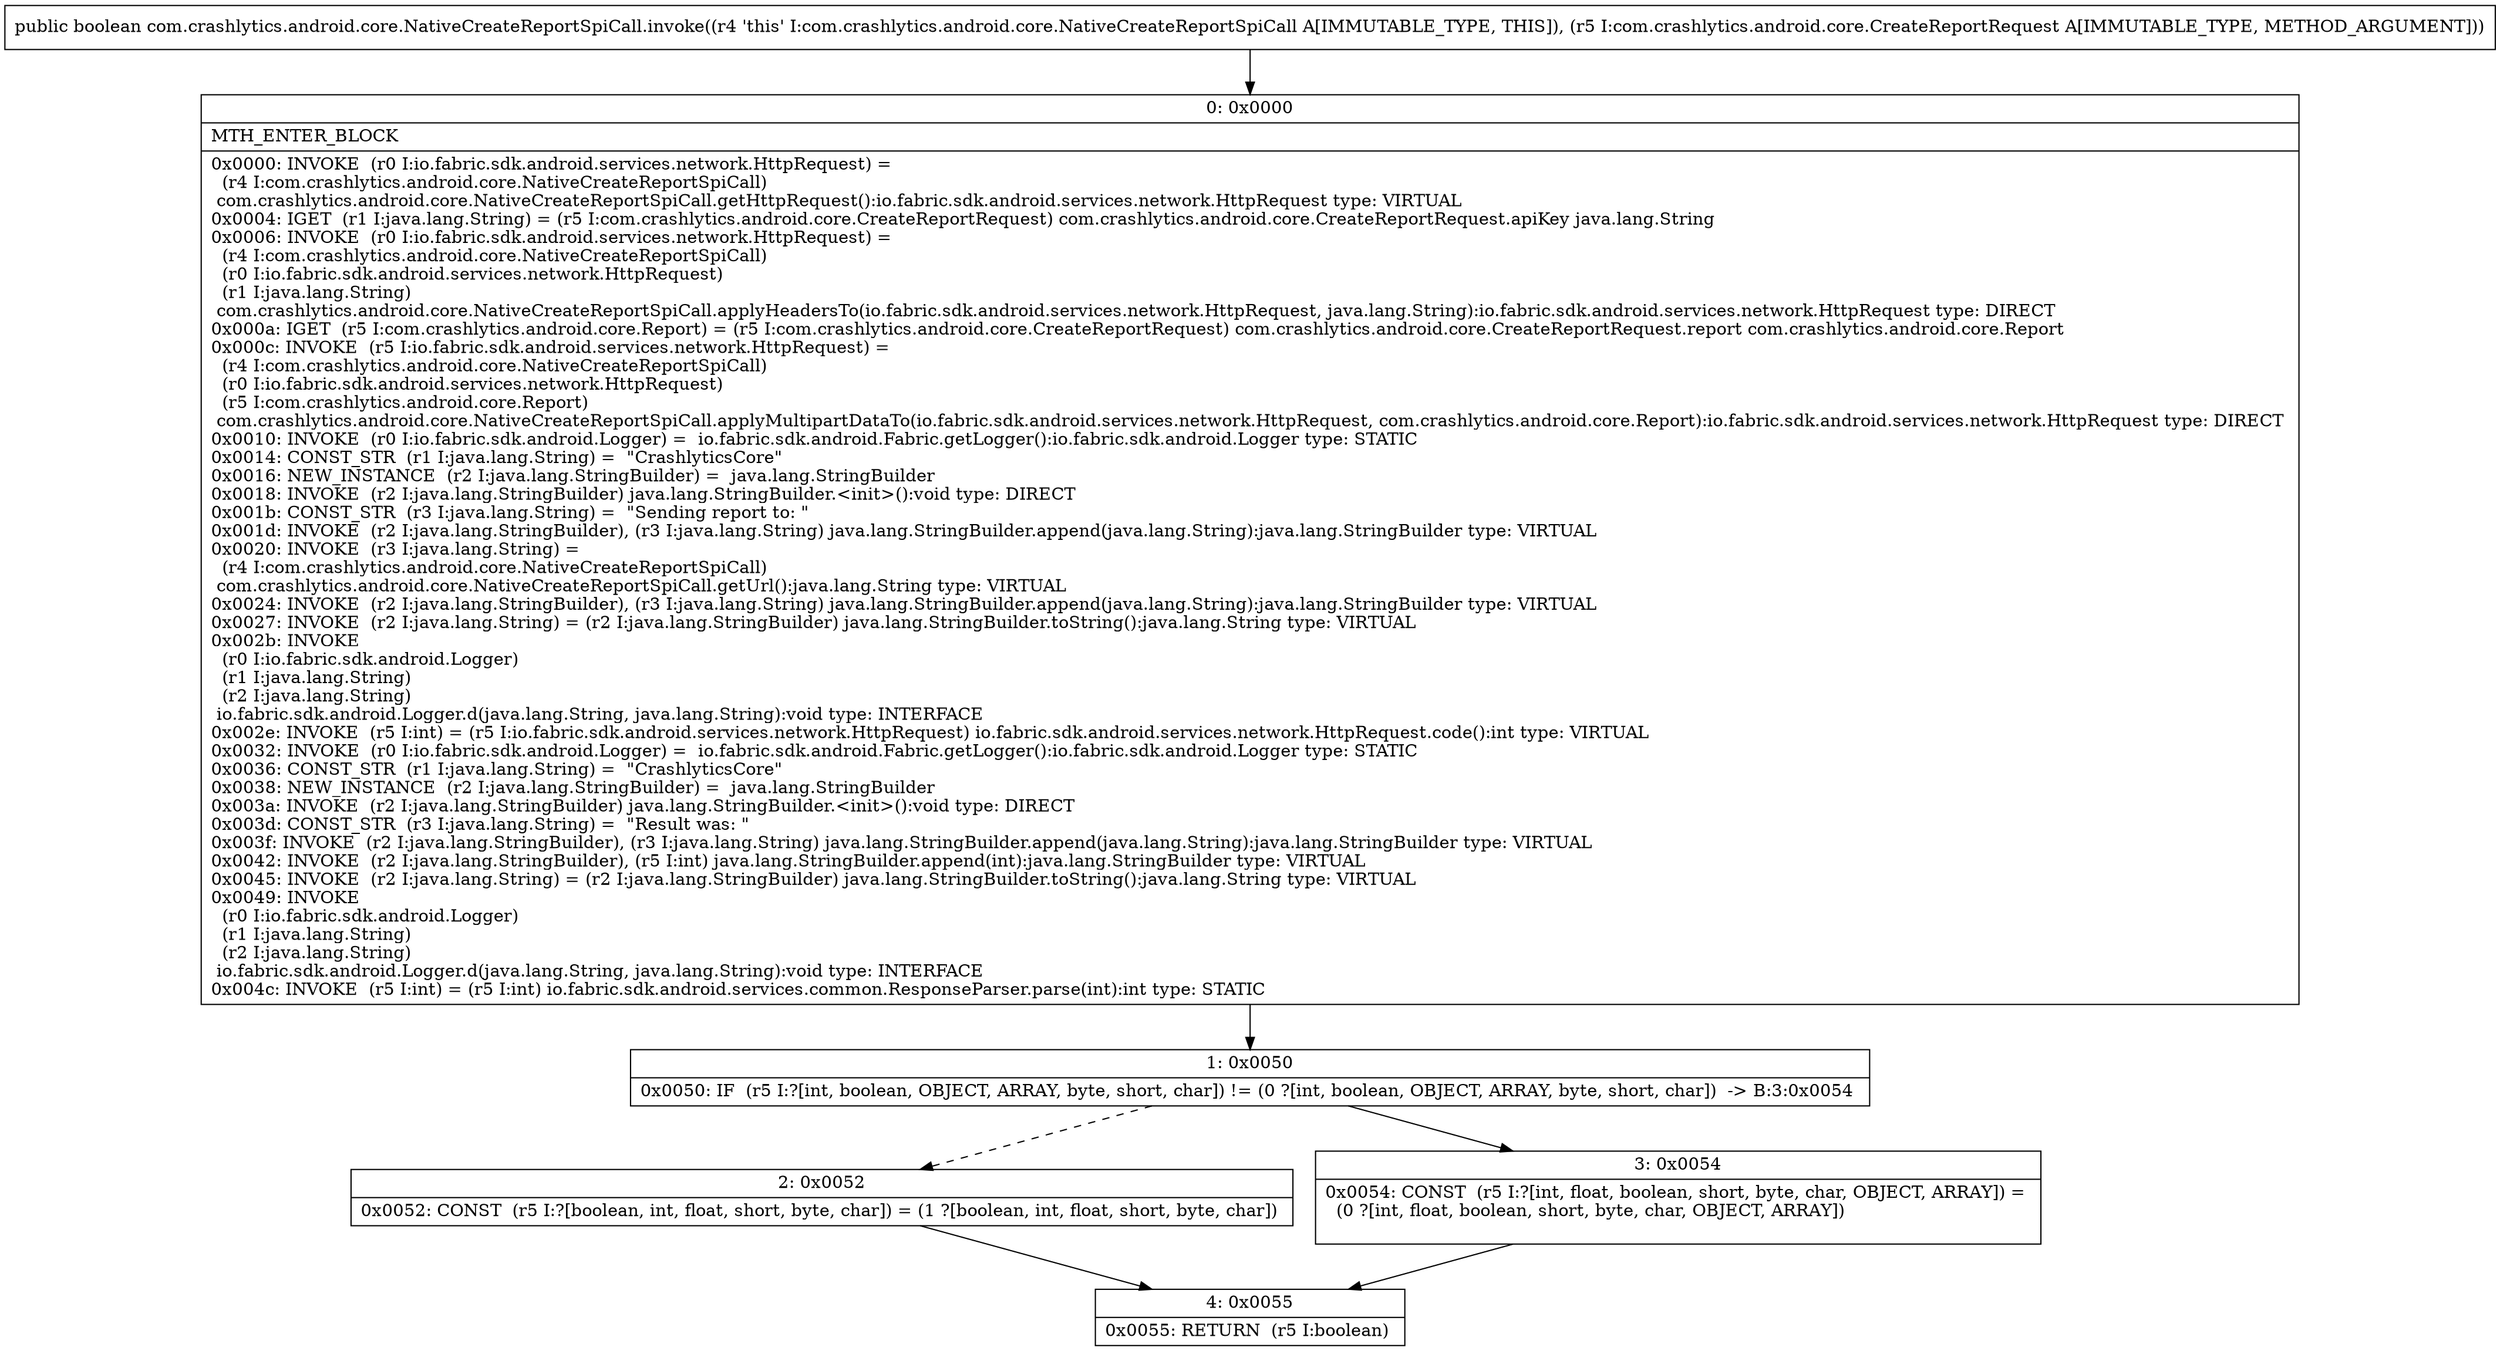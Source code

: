 digraph "CFG forcom.crashlytics.android.core.NativeCreateReportSpiCall.invoke(Lcom\/crashlytics\/android\/core\/CreateReportRequest;)Z" {
Node_0 [shape=record,label="{0\:\ 0x0000|MTH_ENTER_BLOCK\l|0x0000: INVOKE  (r0 I:io.fabric.sdk.android.services.network.HttpRequest) = \l  (r4 I:com.crashlytics.android.core.NativeCreateReportSpiCall)\l com.crashlytics.android.core.NativeCreateReportSpiCall.getHttpRequest():io.fabric.sdk.android.services.network.HttpRequest type: VIRTUAL \l0x0004: IGET  (r1 I:java.lang.String) = (r5 I:com.crashlytics.android.core.CreateReportRequest) com.crashlytics.android.core.CreateReportRequest.apiKey java.lang.String \l0x0006: INVOKE  (r0 I:io.fabric.sdk.android.services.network.HttpRequest) = \l  (r4 I:com.crashlytics.android.core.NativeCreateReportSpiCall)\l  (r0 I:io.fabric.sdk.android.services.network.HttpRequest)\l  (r1 I:java.lang.String)\l com.crashlytics.android.core.NativeCreateReportSpiCall.applyHeadersTo(io.fabric.sdk.android.services.network.HttpRequest, java.lang.String):io.fabric.sdk.android.services.network.HttpRequest type: DIRECT \l0x000a: IGET  (r5 I:com.crashlytics.android.core.Report) = (r5 I:com.crashlytics.android.core.CreateReportRequest) com.crashlytics.android.core.CreateReportRequest.report com.crashlytics.android.core.Report \l0x000c: INVOKE  (r5 I:io.fabric.sdk.android.services.network.HttpRequest) = \l  (r4 I:com.crashlytics.android.core.NativeCreateReportSpiCall)\l  (r0 I:io.fabric.sdk.android.services.network.HttpRequest)\l  (r5 I:com.crashlytics.android.core.Report)\l com.crashlytics.android.core.NativeCreateReportSpiCall.applyMultipartDataTo(io.fabric.sdk.android.services.network.HttpRequest, com.crashlytics.android.core.Report):io.fabric.sdk.android.services.network.HttpRequest type: DIRECT \l0x0010: INVOKE  (r0 I:io.fabric.sdk.android.Logger) =  io.fabric.sdk.android.Fabric.getLogger():io.fabric.sdk.android.Logger type: STATIC \l0x0014: CONST_STR  (r1 I:java.lang.String) =  \"CrashlyticsCore\" \l0x0016: NEW_INSTANCE  (r2 I:java.lang.StringBuilder) =  java.lang.StringBuilder \l0x0018: INVOKE  (r2 I:java.lang.StringBuilder) java.lang.StringBuilder.\<init\>():void type: DIRECT \l0x001b: CONST_STR  (r3 I:java.lang.String) =  \"Sending report to: \" \l0x001d: INVOKE  (r2 I:java.lang.StringBuilder), (r3 I:java.lang.String) java.lang.StringBuilder.append(java.lang.String):java.lang.StringBuilder type: VIRTUAL \l0x0020: INVOKE  (r3 I:java.lang.String) = \l  (r4 I:com.crashlytics.android.core.NativeCreateReportSpiCall)\l com.crashlytics.android.core.NativeCreateReportSpiCall.getUrl():java.lang.String type: VIRTUAL \l0x0024: INVOKE  (r2 I:java.lang.StringBuilder), (r3 I:java.lang.String) java.lang.StringBuilder.append(java.lang.String):java.lang.StringBuilder type: VIRTUAL \l0x0027: INVOKE  (r2 I:java.lang.String) = (r2 I:java.lang.StringBuilder) java.lang.StringBuilder.toString():java.lang.String type: VIRTUAL \l0x002b: INVOKE  \l  (r0 I:io.fabric.sdk.android.Logger)\l  (r1 I:java.lang.String)\l  (r2 I:java.lang.String)\l io.fabric.sdk.android.Logger.d(java.lang.String, java.lang.String):void type: INTERFACE \l0x002e: INVOKE  (r5 I:int) = (r5 I:io.fabric.sdk.android.services.network.HttpRequest) io.fabric.sdk.android.services.network.HttpRequest.code():int type: VIRTUAL \l0x0032: INVOKE  (r0 I:io.fabric.sdk.android.Logger) =  io.fabric.sdk.android.Fabric.getLogger():io.fabric.sdk.android.Logger type: STATIC \l0x0036: CONST_STR  (r1 I:java.lang.String) =  \"CrashlyticsCore\" \l0x0038: NEW_INSTANCE  (r2 I:java.lang.StringBuilder) =  java.lang.StringBuilder \l0x003a: INVOKE  (r2 I:java.lang.StringBuilder) java.lang.StringBuilder.\<init\>():void type: DIRECT \l0x003d: CONST_STR  (r3 I:java.lang.String) =  \"Result was: \" \l0x003f: INVOKE  (r2 I:java.lang.StringBuilder), (r3 I:java.lang.String) java.lang.StringBuilder.append(java.lang.String):java.lang.StringBuilder type: VIRTUAL \l0x0042: INVOKE  (r2 I:java.lang.StringBuilder), (r5 I:int) java.lang.StringBuilder.append(int):java.lang.StringBuilder type: VIRTUAL \l0x0045: INVOKE  (r2 I:java.lang.String) = (r2 I:java.lang.StringBuilder) java.lang.StringBuilder.toString():java.lang.String type: VIRTUAL \l0x0049: INVOKE  \l  (r0 I:io.fabric.sdk.android.Logger)\l  (r1 I:java.lang.String)\l  (r2 I:java.lang.String)\l io.fabric.sdk.android.Logger.d(java.lang.String, java.lang.String):void type: INTERFACE \l0x004c: INVOKE  (r5 I:int) = (r5 I:int) io.fabric.sdk.android.services.common.ResponseParser.parse(int):int type: STATIC \l}"];
Node_1 [shape=record,label="{1\:\ 0x0050|0x0050: IF  (r5 I:?[int, boolean, OBJECT, ARRAY, byte, short, char]) != (0 ?[int, boolean, OBJECT, ARRAY, byte, short, char])  \-\> B:3:0x0054 \l}"];
Node_2 [shape=record,label="{2\:\ 0x0052|0x0052: CONST  (r5 I:?[boolean, int, float, short, byte, char]) = (1 ?[boolean, int, float, short, byte, char]) \l}"];
Node_3 [shape=record,label="{3\:\ 0x0054|0x0054: CONST  (r5 I:?[int, float, boolean, short, byte, char, OBJECT, ARRAY]) = \l  (0 ?[int, float, boolean, short, byte, char, OBJECT, ARRAY])\l \l}"];
Node_4 [shape=record,label="{4\:\ 0x0055|0x0055: RETURN  (r5 I:boolean) \l}"];
MethodNode[shape=record,label="{public boolean com.crashlytics.android.core.NativeCreateReportSpiCall.invoke((r4 'this' I:com.crashlytics.android.core.NativeCreateReportSpiCall A[IMMUTABLE_TYPE, THIS]), (r5 I:com.crashlytics.android.core.CreateReportRequest A[IMMUTABLE_TYPE, METHOD_ARGUMENT])) }"];
MethodNode -> Node_0;
Node_0 -> Node_1;
Node_1 -> Node_2[style=dashed];
Node_1 -> Node_3;
Node_2 -> Node_4;
Node_3 -> Node_4;
}

